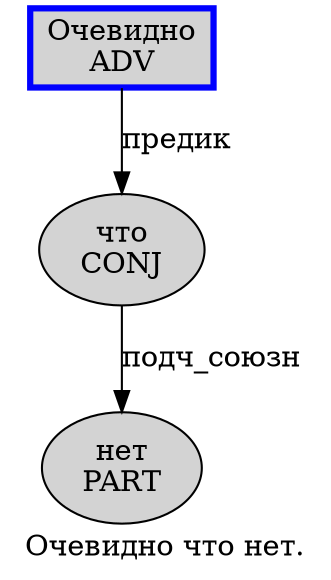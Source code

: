 digraph SENTENCE_3775 {
	graph [label="Очевидно что нет."]
	node [style=filled]
		0 [label="Очевидно
ADV" color=blue fillcolor=lightgray penwidth=3 shape=box]
		1 [label="что
CONJ" color="" fillcolor=lightgray penwidth=1 shape=ellipse]
		2 [label="нет
PART" color="" fillcolor=lightgray penwidth=1 shape=ellipse]
			0 -> 1 [label="предик"]
			1 -> 2 [label="подч_союзн"]
}